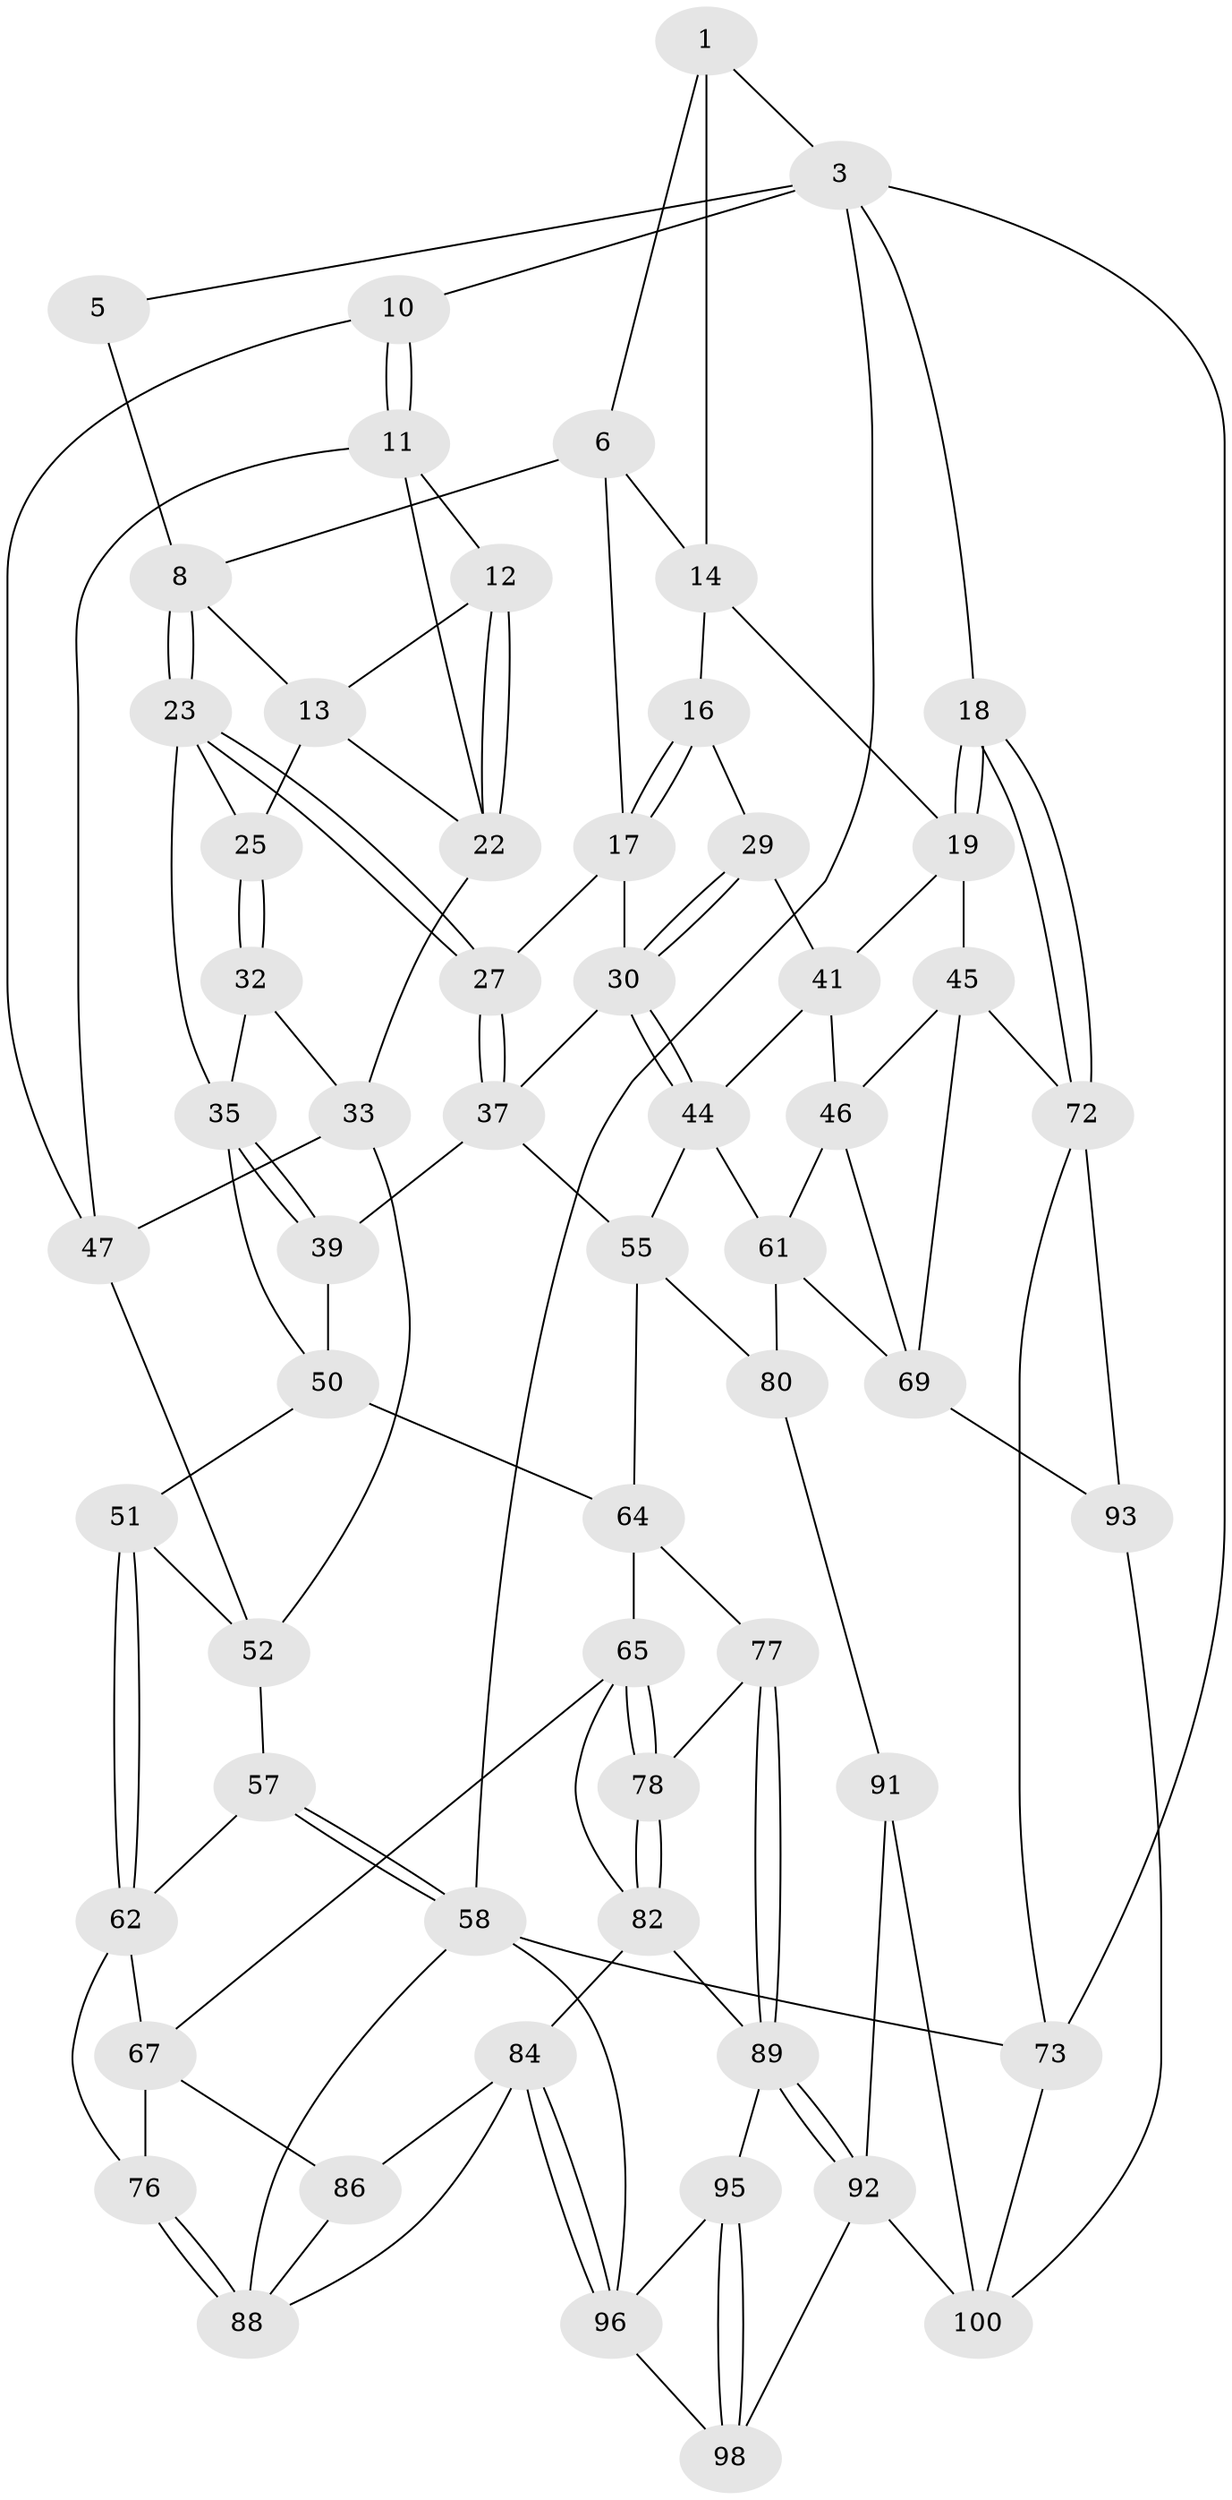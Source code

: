 // original degree distribution, {3: 0.0196078431372549, 6: 0.19607843137254902, 5: 0.5686274509803921, 4: 0.21568627450980393}
// Generated by graph-tools (version 1.1) at 2025/11/02/21/25 10:11:12]
// undirected, 60 vertices, 131 edges
graph export_dot {
graph [start="1"]
  node [color=gray90,style=filled];
  1 [pos="+0.5583648715733789+0",super="+2"];
  3 [pos="+1+0",super="+4"];
  5 [pos="+0.46594453360843285+0"];
  6 [pos="+0.5940700328828291+0.13801514921546892",super="+7"];
  8 [pos="+0.4522029334041195+0.18672367675782292",super="+9"];
  10 [pos="+0+0"];
  11 [pos="+0+0",super="+40"];
  12 [pos="+0.10253503967170835+0.08305623587852458"];
  13 [pos="+0.21212160840265143+0.14658419238067474",super="+21"];
  14 [pos="+0.8464175328881727+0.09137719010595173",super="+15"];
  16 [pos="+0.7133070942724817+0.28494468953156615",super="+28"];
  17 [pos="+0.6336646901248267+0.23759946417511066",super="+26"];
  18 [pos="+1+0.44990648306315023"];
  19 [pos="+1+0.450720912902952",super="+20"];
  22 [pos="+0.13409231325245918+0.3443009258808981",super="+34"];
  23 [pos="+0.43355961340251137+0.20576864604374828",super="+24"];
  25 [pos="+0.25704195621565007+0.18994714323870043"];
  27 [pos="+0.5067581626396004+0.3206027715903209"];
  29 [pos="+0.6928235055595517+0.42306602720929537",super="+42"];
  30 [pos="+0.6903216730792168+0.4301312936540553",super="+31"];
  32 [pos="+0.23855788845491743+0.3806445622426279"];
  33 [pos="+0.22202262431611366+0.38308700127278617",super="+49"];
  35 [pos="+0.3801641759007911+0.2610107373652765",super="+36"];
  37 [pos="+0.5239179583285382+0.4657132068409795",super="+38"];
  39 [pos="+0.44450768801532364+0.5328324820713947"];
  41 [pos="+0.8505170736628737+0.33982659784967023",super="+43"];
  44 [pos="+0.7295481867918547+0.4660307763622362",super="+54"];
  45 [pos="+0.9914869950685811+0.5230574029898416",super="+68"];
  46 [pos="+0.9196084889332603+0.5370065233728033",super="+60"];
  47 [pos="+0.07978624199840026+0.41489469060468936",super="+48"];
  50 [pos="+0.35110855513141126+0.5351144109959994",super="+53"];
  51 [pos="+0.13785165851107026+0.5642735642349389"];
  52 [pos="+0.11568602099845529+0.5437664757527662",super="+56"];
  55 [pos="+0.658424830309373+0.6606915311632854",super="+70"];
  57 [pos="+0+0.7514227901205173"];
  58 [pos="+0+1",super="+59"];
  61 [pos="+0.7123649271796197+0.6958565172077701",super="+79"];
  62 [pos="+0.12913992944327946+0.6282994060113543",super="+63"];
  64 [pos="+0.39721691427529576+0.5649778730153558",super="+71"];
  65 [pos="+0.31847919100339284+0.6835299525802159",super="+66"];
  67 [pos="+0.1710700241400297+0.7034420639002372",super="+75"];
  69 [pos="+0.9103723588302719+0.7651433345941681",super="+87"];
  72 [pos="+1+1",super="+74"];
  73 [pos="+1+1"];
  76 [pos="+0.03812295172092858+0.764312120288133"];
  77 [pos="+0.38595158909724253+0.8036293361011426"];
  78 [pos="+0.37239626109466567+0.7894612446990218"];
  80 [pos="+0.6945935160321878+0.8361952904292789",super="+81"];
  82 [pos="+0.27001056553887814+0.7968117356947882",super="+83"];
  84 [pos="+0.19747034065084948+0.8708816224987951",super="+85"];
  86 [pos="+0.17131154412892402+0.8415200573337299"];
  88 [pos="+0.07376084801407935+0.8402453089443757",super="+94"];
  89 [pos="+0.39370521936265485+0.8782464610569399",super="+90"];
  91 [pos="+0.46569216044948164+0.8782606107576023",super="+99"];
  92 [pos="+0.44127681702508437+0.8817120868572463",super="+97"];
  93 [pos="+0.7834470284746539+0.8829348310113803"];
  95 [pos="+0.32024890439230924+0.9746655212707703"];
  96 [pos="+0.22492602661305292+0.916128670985722",super="+102"];
  98 [pos="+0.3683340981212806+1"];
  100 [pos="+0.5810678575240982+1",super="+101"];
  1 -- 6;
  1 -- 3;
  1 -- 14;
  3 -- 18;
  3 -- 73;
  3 -- 10;
  3 -- 58;
  3 -- 5;
  5 -- 8;
  6 -- 14;
  6 -- 8;
  6 -- 17;
  8 -- 23;
  8 -- 23;
  8 -- 13;
  10 -- 11;
  10 -- 11;
  10 -- 47;
  11 -- 12;
  11 -- 22;
  11 -- 47;
  12 -- 13;
  12 -- 22;
  12 -- 22;
  13 -- 25;
  13 -- 22;
  14 -- 16;
  14 -- 19;
  16 -- 17;
  16 -- 17;
  16 -- 29 [weight=2];
  17 -- 27;
  17 -- 30;
  18 -- 19;
  18 -- 19;
  18 -- 72;
  18 -- 72;
  19 -- 45;
  19 -- 41;
  22 -- 33;
  23 -- 27;
  23 -- 27;
  23 -- 25;
  23 -- 35;
  25 -- 32;
  25 -- 32;
  27 -- 37;
  27 -- 37;
  29 -- 30;
  29 -- 30;
  29 -- 41;
  30 -- 44;
  30 -- 44;
  30 -- 37;
  32 -- 33;
  32 -- 35;
  33 -- 52;
  33 -- 47;
  35 -- 39;
  35 -- 39;
  35 -- 50;
  37 -- 39;
  37 -- 55;
  39 -- 50;
  41 -- 44;
  41 -- 46;
  44 -- 61;
  44 -- 55;
  45 -- 46;
  45 -- 72;
  45 -- 69;
  46 -- 61;
  46 -- 69;
  47 -- 52;
  50 -- 51;
  50 -- 64;
  51 -- 52;
  51 -- 62;
  51 -- 62;
  52 -- 57;
  55 -- 64;
  55 -- 80;
  57 -- 58;
  57 -- 58;
  57 -- 62;
  58 -- 73;
  58 -- 88;
  58 -- 96;
  61 -- 80;
  61 -- 69;
  62 -- 67;
  62 -- 76;
  64 -- 65;
  64 -- 77;
  65 -- 78;
  65 -- 78;
  65 -- 82;
  65 -- 67;
  67 -- 76;
  67 -- 86;
  69 -- 93;
  72 -- 73;
  72 -- 93;
  73 -- 100;
  76 -- 88;
  76 -- 88;
  77 -- 78;
  77 -- 89;
  77 -- 89;
  78 -- 82;
  78 -- 82;
  80 -- 91 [weight=2];
  82 -- 89;
  82 -- 84;
  84 -- 96;
  84 -- 96;
  84 -- 88;
  84 -- 86;
  86 -- 88;
  89 -- 92;
  89 -- 92;
  89 -- 95;
  91 -- 92;
  91 -- 100;
  92 -- 100;
  92 -- 98;
  93 -- 100;
  95 -- 96;
  95 -- 98;
  95 -- 98;
  96 -- 98;
}
